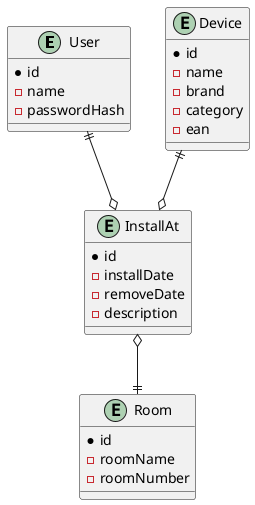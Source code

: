 @startuml
entity User {
   * id
   - name
   - passwordHash

}

entity Device{
   * id
   - name
   - brand
   - category
   - ean
}

entity InstallAt {
   * id
   - installDate
   - removeDate
   - description

}

entity Room{
    * id
    - roomName
    - roomNumber
}

User ||--o InstallAt
Device ||--o InstallAt
InstallAt o--|| Room

@enduml